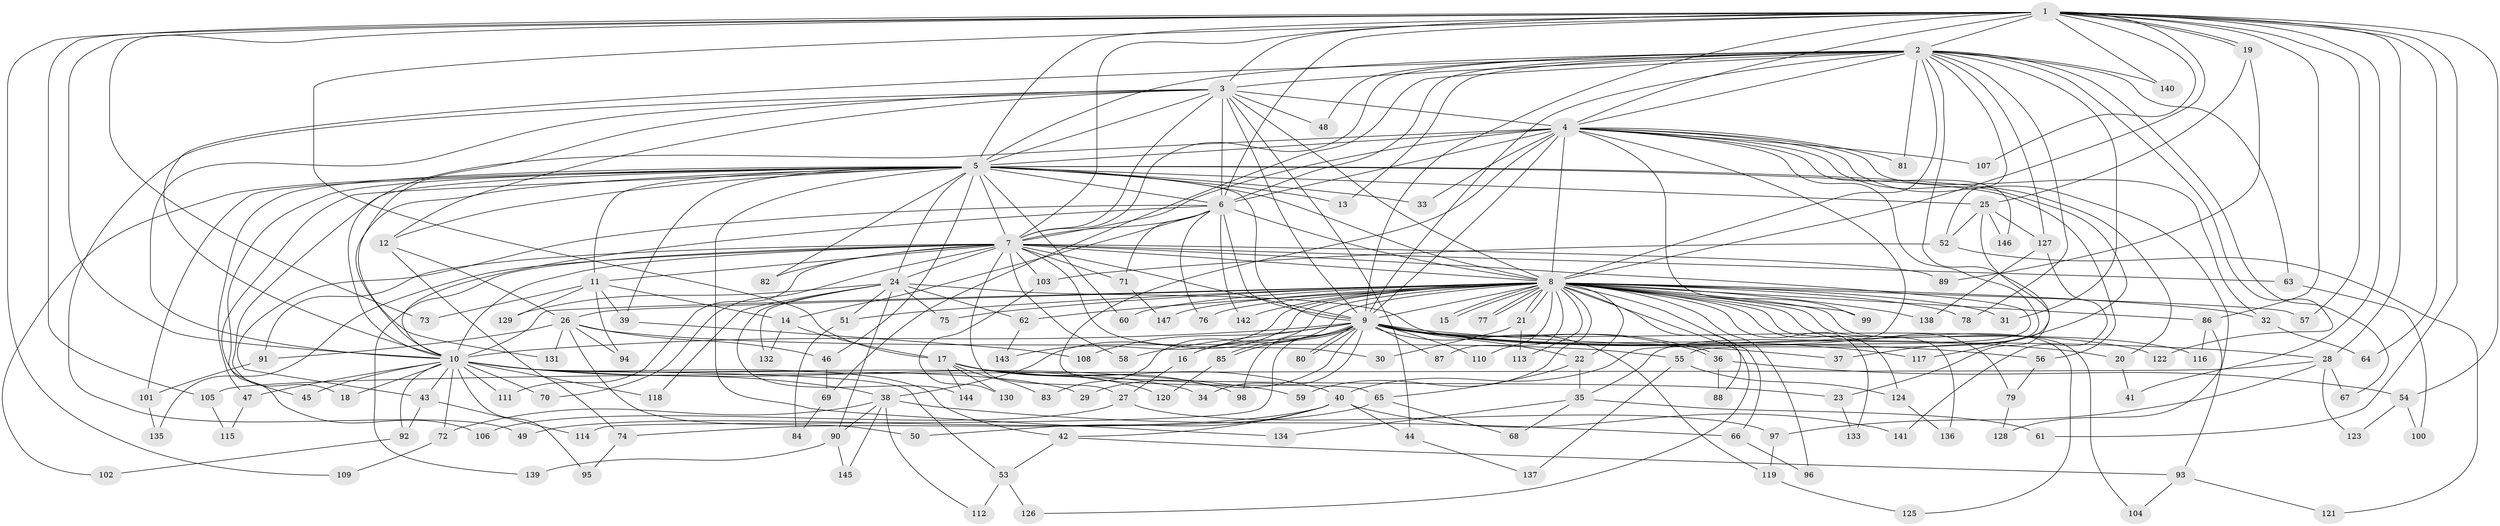 // Generated by graph-tools (version 1.1) at 2025/25/03/09/25 03:25:41]
// undirected, 147 vertices, 319 edges
graph export_dot {
graph [start="1"]
  node [color=gray90,style=filled];
  1;
  2;
  3;
  4;
  5;
  6;
  7;
  8;
  9;
  10;
  11;
  12;
  13;
  14;
  15;
  16;
  17;
  18;
  19;
  20;
  21;
  22;
  23;
  24;
  25;
  26;
  27;
  28;
  29;
  30;
  31;
  32;
  33;
  34;
  35;
  36;
  37;
  38;
  39;
  40;
  41;
  42;
  43;
  44;
  45;
  46;
  47;
  48;
  49;
  50;
  51;
  52;
  53;
  54;
  55;
  56;
  57;
  58;
  59;
  60;
  61;
  62;
  63;
  64;
  65;
  66;
  67;
  68;
  69;
  70;
  71;
  72;
  73;
  74;
  75;
  76;
  77;
  78;
  79;
  80;
  81;
  82;
  83;
  84;
  85;
  86;
  87;
  88;
  89;
  90;
  91;
  92;
  93;
  94;
  95;
  96;
  97;
  98;
  99;
  100;
  101;
  102;
  103;
  104;
  105;
  106;
  107;
  108;
  109;
  110;
  111;
  112;
  113;
  114;
  115;
  116;
  117;
  118;
  119;
  120;
  121;
  122;
  123;
  124;
  125;
  126;
  127;
  128;
  129;
  130;
  131;
  132;
  133;
  134;
  135;
  136;
  137;
  138;
  139;
  140;
  141;
  142;
  143;
  144;
  145;
  146;
  147;
  1 -- 2;
  1 -- 3;
  1 -- 4;
  1 -- 5;
  1 -- 6;
  1 -- 7;
  1 -- 8;
  1 -- 9;
  1 -- 10;
  1 -- 17;
  1 -- 19;
  1 -- 19;
  1 -- 28;
  1 -- 41;
  1 -- 54;
  1 -- 57;
  1 -- 61;
  1 -- 64;
  1 -- 73;
  1 -- 86;
  1 -- 105;
  1 -- 107;
  1 -- 109;
  1 -- 140;
  2 -- 3;
  2 -- 4;
  2 -- 5;
  2 -- 6;
  2 -- 7;
  2 -- 8;
  2 -- 9;
  2 -- 10;
  2 -- 13;
  2 -- 23;
  2 -- 31;
  2 -- 48;
  2 -- 52;
  2 -- 63;
  2 -- 67;
  2 -- 69;
  2 -- 78;
  2 -- 81;
  2 -- 122;
  2 -- 127;
  2 -- 140;
  3 -- 4;
  3 -- 5;
  3 -- 6;
  3 -- 7;
  3 -- 8;
  3 -- 9;
  3 -- 10;
  3 -- 12;
  3 -- 44;
  3 -- 48;
  3 -- 49;
  3 -- 131;
  4 -- 5;
  4 -- 6;
  4 -- 7;
  4 -- 8;
  4 -- 9;
  4 -- 10;
  4 -- 32;
  4 -- 33;
  4 -- 37;
  4 -- 40;
  4 -- 65;
  4 -- 81;
  4 -- 99;
  4 -- 107;
  4 -- 117;
  4 -- 128;
  4 -- 146;
  5 -- 6;
  5 -- 7;
  5 -- 8;
  5 -- 9;
  5 -- 10;
  5 -- 11;
  5 -- 12;
  5 -- 13;
  5 -- 18;
  5 -- 20;
  5 -- 24;
  5 -- 25;
  5 -- 33;
  5 -- 39;
  5 -- 45;
  5 -- 46;
  5 -- 47;
  5 -- 56;
  5 -- 60;
  5 -- 82;
  5 -- 101;
  5 -- 102;
  5 -- 106;
  5 -- 134;
  6 -- 7;
  6 -- 8;
  6 -- 9;
  6 -- 10;
  6 -- 14;
  6 -- 43;
  6 -- 71;
  6 -- 76;
  6 -- 142;
  7 -- 8;
  7 -- 9;
  7 -- 10;
  7 -- 11;
  7 -- 24;
  7 -- 27;
  7 -- 30;
  7 -- 35;
  7 -- 58;
  7 -- 63;
  7 -- 70;
  7 -- 71;
  7 -- 82;
  7 -- 89;
  7 -- 91;
  7 -- 103;
  7 -- 111;
  7 -- 135;
  7 -- 139;
  8 -- 9;
  8 -- 10;
  8 -- 15;
  8 -- 15;
  8 -- 16;
  8 -- 21;
  8 -- 21;
  8 -- 22;
  8 -- 26;
  8 -- 31;
  8 -- 32;
  8 -- 38;
  8 -- 51;
  8 -- 57;
  8 -- 59;
  8 -- 60;
  8 -- 62;
  8 -- 66;
  8 -- 75;
  8 -- 76;
  8 -- 77;
  8 -- 77;
  8 -- 78;
  8 -- 79;
  8 -- 83;
  8 -- 86;
  8 -- 87;
  8 -- 88;
  8 -- 96;
  8 -- 99;
  8 -- 104;
  8 -- 110;
  8 -- 113;
  8 -- 124;
  8 -- 125;
  8 -- 126;
  8 -- 133;
  8 -- 136;
  8 -- 138;
  8 -- 142;
  8 -- 143;
  8 -- 147;
  9 -- 10;
  9 -- 16;
  9 -- 20;
  9 -- 22;
  9 -- 28;
  9 -- 29;
  9 -- 34;
  9 -- 36;
  9 -- 36;
  9 -- 37;
  9 -- 56;
  9 -- 58;
  9 -- 80;
  9 -- 80;
  9 -- 85;
  9 -- 85;
  9 -- 87;
  9 -- 98;
  9 -- 108;
  9 -- 110;
  9 -- 114;
  9 -- 117;
  9 -- 119;
  9 -- 122;
  10 -- 18;
  10 -- 29;
  10 -- 34;
  10 -- 38;
  10 -- 42;
  10 -- 43;
  10 -- 45;
  10 -- 47;
  10 -- 53;
  10 -- 59;
  10 -- 70;
  10 -- 72;
  10 -- 92;
  10 -- 95;
  10 -- 111;
  10 -- 118;
  11 -- 14;
  11 -- 39;
  11 -- 73;
  11 -- 94;
  11 -- 129;
  12 -- 26;
  12 -- 74;
  14 -- 17;
  14 -- 132;
  16 -- 27;
  17 -- 23;
  17 -- 40;
  17 -- 83;
  17 -- 98;
  17 -- 120;
  17 -- 130;
  17 -- 144;
  19 -- 25;
  19 -- 89;
  20 -- 41;
  21 -- 30;
  21 -- 113;
  22 -- 35;
  22 -- 65;
  23 -- 133;
  24 -- 51;
  24 -- 62;
  24 -- 75;
  24 -- 90;
  24 -- 116;
  24 -- 118;
  24 -- 129;
  24 -- 132;
  24 -- 144;
  25 -- 52;
  25 -- 55;
  25 -- 127;
  25 -- 146;
  26 -- 46;
  26 -- 50;
  26 -- 55;
  26 -- 91;
  26 -- 94;
  26 -- 131;
  27 -- 97;
  27 -- 106;
  28 -- 67;
  28 -- 97;
  28 -- 105;
  28 -- 123;
  32 -- 64;
  35 -- 61;
  35 -- 68;
  35 -- 134;
  36 -- 54;
  36 -- 88;
  38 -- 66;
  38 -- 72;
  38 -- 90;
  38 -- 112;
  38 -- 145;
  39 -- 108;
  40 -- 42;
  40 -- 44;
  40 -- 49;
  40 -- 50;
  40 -- 141;
  42 -- 53;
  42 -- 93;
  43 -- 92;
  43 -- 114;
  44 -- 137;
  46 -- 69;
  47 -- 115;
  51 -- 84;
  52 -- 103;
  52 -- 121;
  53 -- 112;
  53 -- 126;
  54 -- 100;
  54 -- 123;
  55 -- 124;
  55 -- 137;
  56 -- 79;
  62 -- 143;
  63 -- 100;
  65 -- 68;
  65 -- 74;
  66 -- 96;
  69 -- 84;
  71 -- 147;
  72 -- 109;
  74 -- 95;
  79 -- 128;
  85 -- 120;
  86 -- 93;
  86 -- 116;
  90 -- 139;
  90 -- 145;
  91 -- 101;
  92 -- 102;
  93 -- 104;
  93 -- 121;
  97 -- 119;
  101 -- 135;
  103 -- 130;
  105 -- 115;
  119 -- 125;
  124 -- 136;
  127 -- 138;
  127 -- 141;
}
